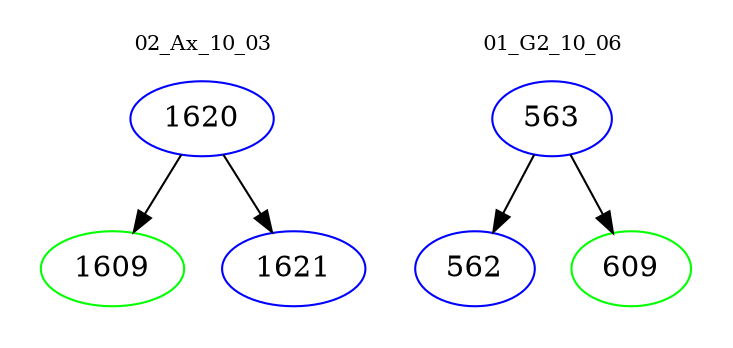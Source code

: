digraph{
subgraph cluster_0 {
color = white
label = "02_Ax_10_03";
fontsize=10;
T0_1620 [label="1620", color="blue"]
T0_1620 -> T0_1609 [color="black"]
T0_1609 [label="1609", color="green"]
T0_1620 -> T0_1621 [color="black"]
T0_1621 [label="1621", color="blue"]
}
subgraph cluster_1 {
color = white
label = "01_G2_10_06";
fontsize=10;
T1_563 [label="563", color="blue"]
T1_563 -> T1_562 [color="black"]
T1_562 [label="562", color="blue"]
T1_563 -> T1_609 [color="black"]
T1_609 [label="609", color="green"]
}
}
